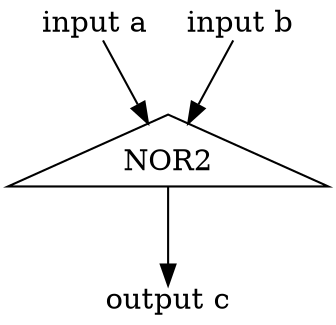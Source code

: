 digraph G {
a [shape = plain, label = "input a"];
b [shape = plain, label = "input b"];
NOR2 [shape = triangle , label = "NOR2"];
c [shape = plain, label = "output c"];
a -> NOR2;
b -> NOR2;
NOR2 -> c;
}
